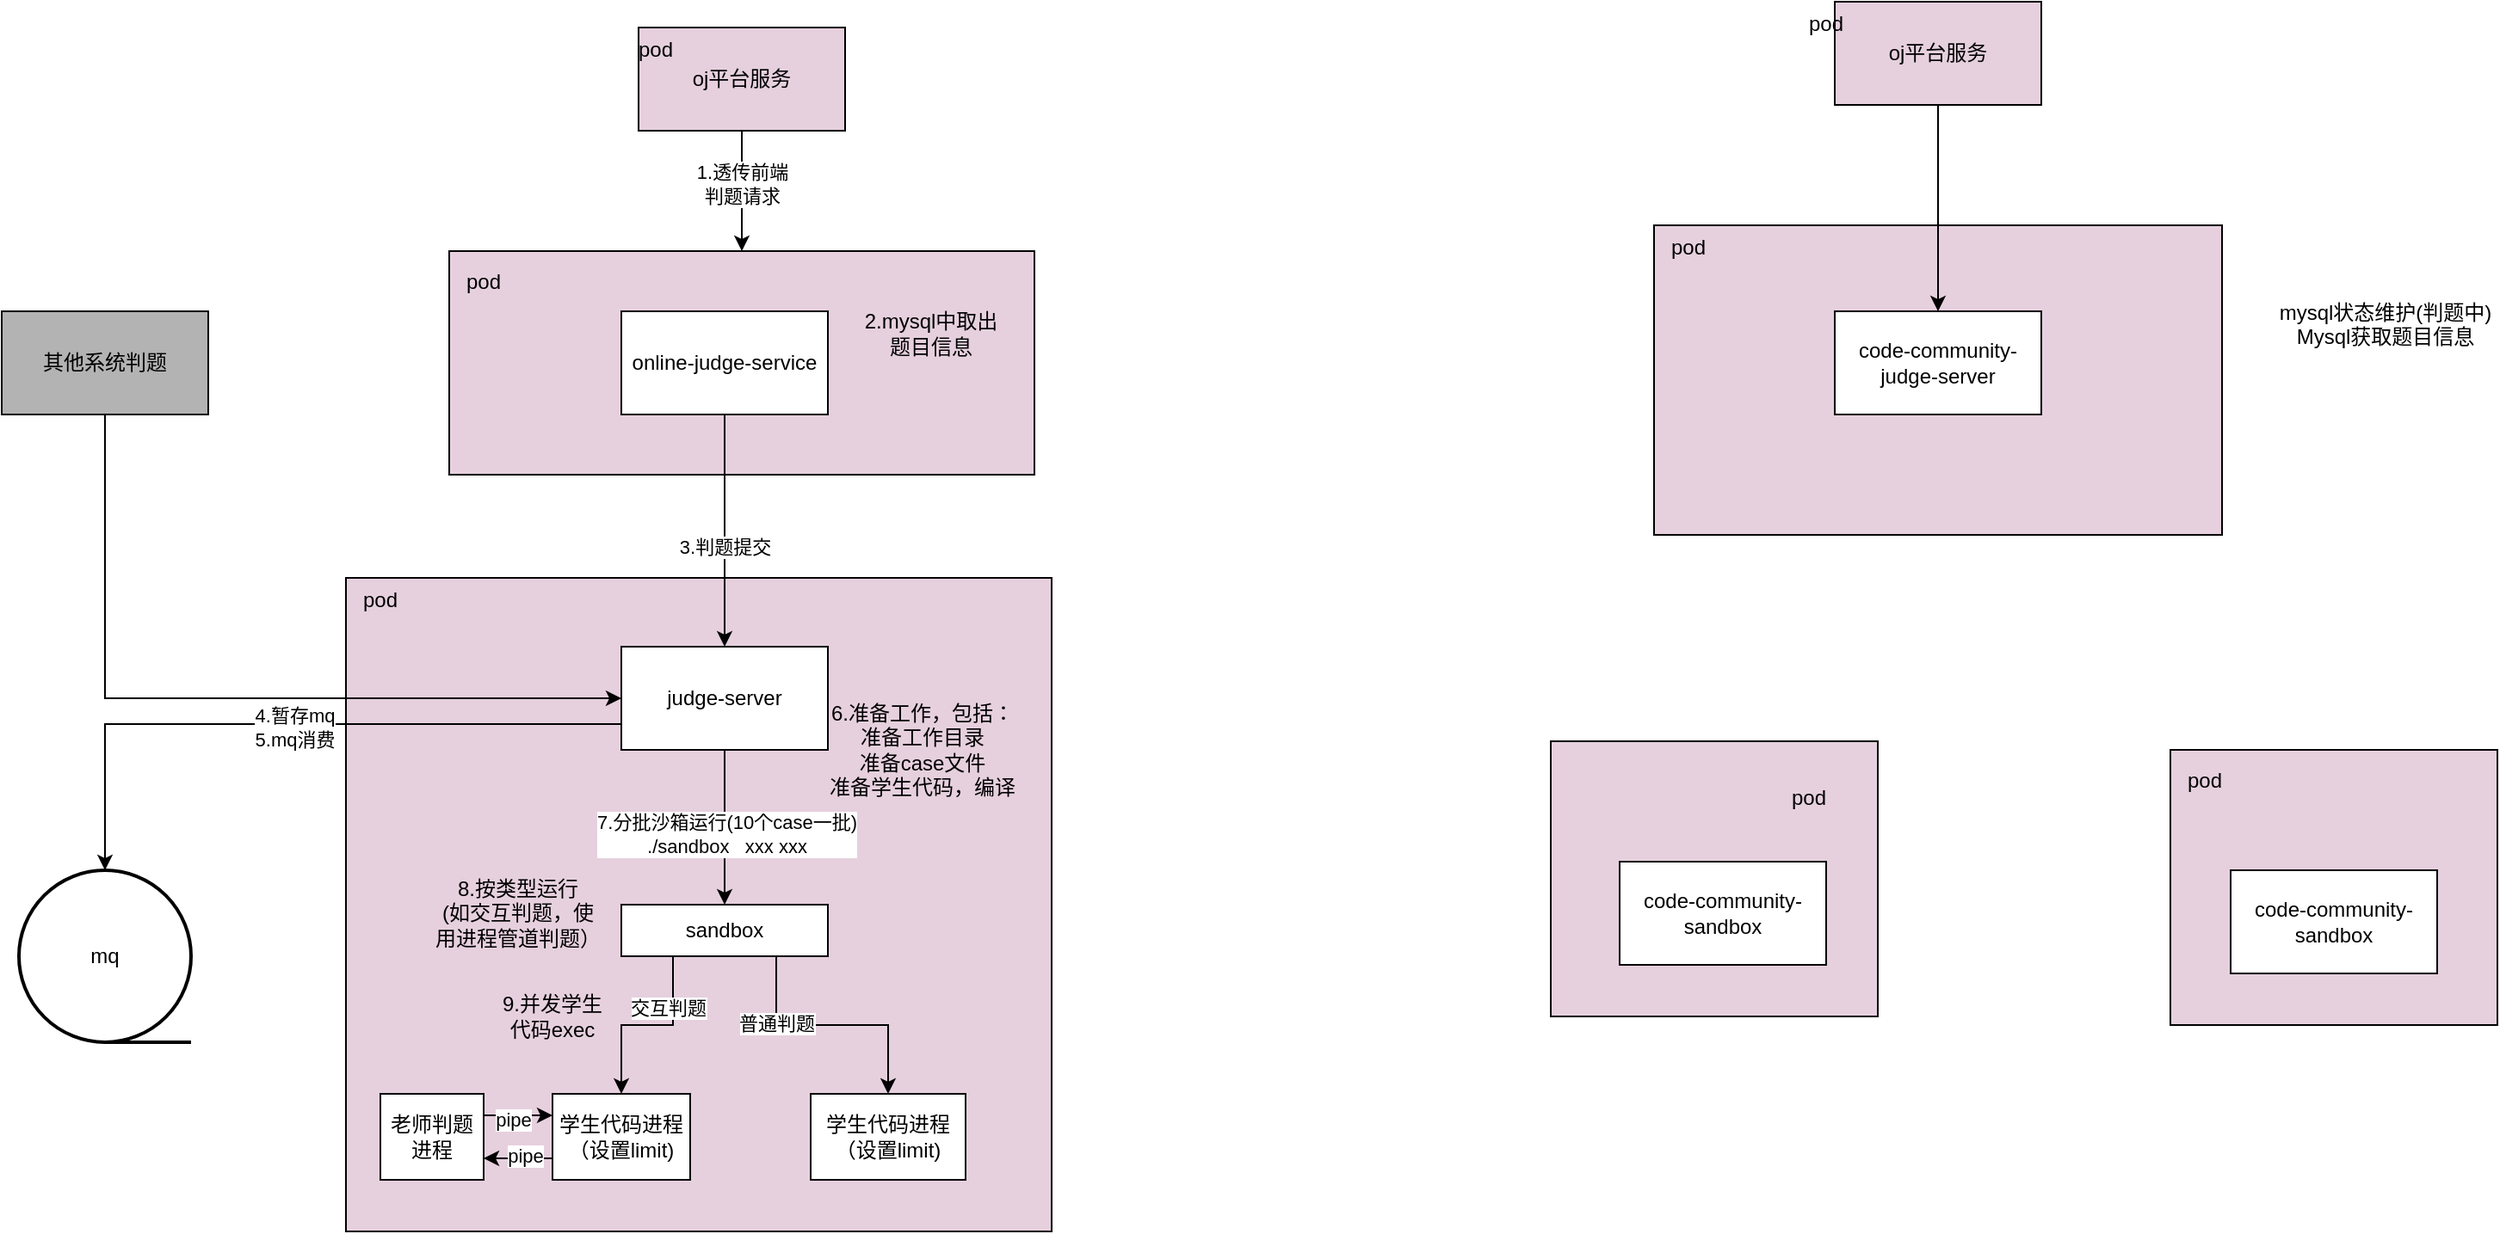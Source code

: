 <mxfile version="24.3.1" type="github">
  <diagram name="第 1 页" id="ph7zIPA-SbyUEbXHrGDs">
    <mxGraphModel dx="2261" dy="1925" grid="1" gridSize="10" guides="1" tooltips="1" connect="1" arrows="1" fold="1" page="1" pageScale="1" pageWidth="827" pageHeight="1169" math="0" shadow="0">
      <root>
        <mxCell id="0" />
        <mxCell id="1" parent="0" />
        <mxCell id="hhSf4fMwPi1ghBOSxOy3-2" value="" style="rounded=0;whiteSpace=wrap;html=1;fillColor=#E6D0DE;" parent="1" vertex="1">
          <mxGeometry x="-600" y="330" width="410" height="380" as="geometry" />
        </mxCell>
        <mxCell id="hhSf4fMwPi1ghBOSxOy3-21" style="edgeStyle=orthogonalEdgeStyle;rounded=0;orthogonalLoop=1;jettySize=auto;html=1;exitX=0.5;exitY=1;exitDx=0;exitDy=0;" parent="1" source="hhSf4fMwPi1ghBOSxOy3-4" target="hhSf4fMwPi1ghBOSxOy3-11" edge="1">
          <mxGeometry relative="1" as="geometry" />
        </mxCell>
        <mxCell id="hhSf4fMwPi1ghBOSxOy3-22" value="1.透传前端&lt;div&gt;判题请求&lt;/div&gt;" style="edgeLabel;html=1;align=center;verticalAlign=middle;resizable=0;points=[];" parent="hhSf4fMwPi1ghBOSxOy3-21" vertex="1" connectable="0">
          <mxGeometry x="-0.114" relative="1" as="geometry">
            <mxPoint as="offset" />
          </mxGeometry>
        </mxCell>
        <mxCell id="hhSf4fMwPi1ghBOSxOy3-4" value="oj平台服务" style="rounded=0;whiteSpace=wrap;html=1;fillColor=#E6D0DE;" parent="1" vertex="1">
          <mxGeometry x="-430" y="10" width="120" height="60" as="geometry" />
        </mxCell>
        <mxCell id="hhSf4fMwPi1ghBOSxOy3-20" style="edgeStyle=orthogonalEdgeStyle;rounded=0;orthogonalLoop=1;jettySize=auto;html=1;exitX=0;exitY=0.75;exitDx=0;exitDy=0;" parent="1" source="hhSf4fMwPi1ghBOSxOy3-5" target="hhSf4fMwPi1ghBOSxOy3-14" edge="1">
          <mxGeometry relative="1" as="geometry" />
        </mxCell>
        <mxCell id="Fku3SQELluCrlPt9KZ8x-2" value="4.暂存mq&lt;div&gt;5.mq消费&lt;/div&gt;" style="edgeLabel;html=1;align=center;verticalAlign=middle;resizable=0;points=[];" vertex="1" connectable="0" parent="hhSf4fMwPi1ghBOSxOy3-20">
          <mxGeometry x="-0.013" y="2" relative="1" as="geometry">
            <mxPoint as="offset" />
          </mxGeometry>
        </mxCell>
        <mxCell id="Fku3SQELluCrlPt9KZ8x-6" style="edgeStyle=orthogonalEdgeStyle;rounded=0;orthogonalLoop=1;jettySize=auto;html=1;exitX=0.5;exitY=1;exitDx=0;exitDy=0;entryX=0.5;entryY=0;entryDx=0;entryDy=0;" edge="1" parent="1" source="hhSf4fMwPi1ghBOSxOy3-5" target="hhSf4fMwPi1ghBOSxOy3-6">
          <mxGeometry relative="1" as="geometry" />
        </mxCell>
        <mxCell id="Fku3SQELluCrlPt9KZ8x-7" value="7.分批沙箱运行(10个case一批)&lt;div&gt;./sandbox&amp;nbsp; &amp;nbsp;xxx xxx&lt;/div&gt;" style="edgeLabel;html=1;align=center;verticalAlign=middle;resizable=0;points=[];" vertex="1" connectable="0" parent="Fku3SQELluCrlPt9KZ8x-6">
          <mxGeometry x="0.086" y="1" relative="1" as="geometry">
            <mxPoint as="offset" />
          </mxGeometry>
        </mxCell>
        <mxCell id="hhSf4fMwPi1ghBOSxOy3-5" value="judge-server" style="rounded=0;whiteSpace=wrap;html=1;" parent="1" vertex="1">
          <mxGeometry x="-440" y="370" width="120" height="60" as="geometry" />
        </mxCell>
        <mxCell id="Fku3SQELluCrlPt9KZ8x-9" style="edgeStyle=orthogonalEdgeStyle;rounded=0;orthogonalLoop=1;jettySize=auto;html=1;exitX=0.75;exitY=1;exitDx=0;exitDy=0;entryX=0.5;entryY=0;entryDx=0;entryDy=0;" edge="1" parent="1" source="hhSf4fMwPi1ghBOSxOy3-6" target="hhSf4fMwPi1ghBOSxOy3-8">
          <mxGeometry relative="1" as="geometry" />
        </mxCell>
        <mxCell id="Fku3SQELluCrlPt9KZ8x-19" value="普通判题" style="edgeLabel;html=1;align=center;verticalAlign=middle;resizable=0;points=[];" vertex="1" connectable="0" parent="Fku3SQELluCrlPt9KZ8x-9">
          <mxGeometry x="-0.451" y="1" relative="1" as="geometry">
            <mxPoint as="offset" />
          </mxGeometry>
        </mxCell>
        <mxCell id="Fku3SQELluCrlPt9KZ8x-10" style="edgeStyle=orthogonalEdgeStyle;rounded=0;orthogonalLoop=1;jettySize=auto;html=1;exitX=0.25;exitY=1;exitDx=0;exitDy=0;entryX=0.5;entryY=0;entryDx=0;entryDy=0;" edge="1" parent="1" source="hhSf4fMwPi1ghBOSxOy3-6" target="hhSf4fMwPi1ghBOSxOy3-7">
          <mxGeometry relative="1" as="geometry" />
        </mxCell>
        <mxCell id="Fku3SQELluCrlPt9KZ8x-18" value="交互判题" style="edgeLabel;html=1;align=center;verticalAlign=middle;resizable=0;points=[];" vertex="1" connectable="0" parent="Fku3SQELluCrlPt9KZ8x-10">
          <mxGeometry x="-0.467" y="-3" relative="1" as="geometry">
            <mxPoint as="offset" />
          </mxGeometry>
        </mxCell>
        <mxCell id="hhSf4fMwPi1ghBOSxOy3-6" value="sandbox" style="rounded=0;whiteSpace=wrap;html=1;" parent="1" vertex="1">
          <mxGeometry x="-440" y="520" width="120" height="30" as="geometry" />
        </mxCell>
        <mxCell id="Fku3SQELluCrlPt9KZ8x-15" style="edgeStyle=orthogonalEdgeStyle;rounded=0;orthogonalLoop=1;jettySize=auto;html=1;exitX=0;exitY=0.75;exitDx=0;exitDy=0;entryX=1;entryY=0.75;entryDx=0;entryDy=0;" edge="1" parent="1" source="hhSf4fMwPi1ghBOSxOy3-7" target="Fku3SQELluCrlPt9KZ8x-13">
          <mxGeometry relative="1" as="geometry" />
        </mxCell>
        <mxCell id="Fku3SQELluCrlPt9KZ8x-17" value="pipe" style="edgeLabel;html=1;align=center;verticalAlign=middle;resizable=0;points=[];" vertex="1" connectable="0" parent="Fku3SQELluCrlPt9KZ8x-15">
          <mxGeometry x="-0.2" y="-2" relative="1" as="geometry">
            <mxPoint as="offset" />
          </mxGeometry>
        </mxCell>
        <mxCell id="hhSf4fMwPi1ghBOSxOy3-7" value="学生代码进程&lt;div&gt;（设置limit)&lt;/div&gt;" style="rounded=0;whiteSpace=wrap;html=1;" parent="1" vertex="1">
          <mxGeometry x="-480" y="630" width="80" height="50" as="geometry" />
        </mxCell>
        <mxCell id="hhSf4fMwPi1ghBOSxOy3-8" value="学生代码进程&lt;div&gt;（设置limit)&lt;/div&gt;" style="rounded=0;whiteSpace=wrap;html=1;" parent="1" vertex="1">
          <mxGeometry x="-330" y="630" width="90" height="50" as="geometry" />
        </mxCell>
        <mxCell id="hhSf4fMwPi1ghBOSxOy3-17" style="edgeStyle=orthogonalEdgeStyle;rounded=0;orthogonalLoop=1;jettySize=auto;html=1;exitX=0.5;exitY=1;exitDx=0;exitDy=0;entryX=0;entryY=0.5;entryDx=0;entryDy=0;" parent="1" source="hhSf4fMwPi1ghBOSxOy3-10" target="hhSf4fMwPi1ghBOSxOy3-5" edge="1">
          <mxGeometry relative="1" as="geometry" />
        </mxCell>
        <mxCell id="hhSf4fMwPi1ghBOSxOy3-10" value="其他系统判题" style="rounded=0;whiteSpace=wrap;html=1;fillColor=#B3B3B3;" parent="1" vertex="1">
          <mxGeometry x="-800" y="175" width="120" height="60" as="geometry" />
        </mxCell>
        <mxCell id="hhSf4fMwPi1ghBOSxOy3-11" value="" style="rounded=0;whiteSpace=wrap;html=1;fillColor=#E6D0DE;" parent="1" vertex="1">
          <mxGeometry x="-540" y="140" width="340" height="130" as="geometry" />
        </mxCell>
        <mxCell id="hhSf4fMwPi1ghBOSxOy3-23" style="edgeStyle=orthogonalEdgeStyle;rounded=0;orthogonalLoop=1;jettySize=auto;html=1;exitX=0.5;exitY=1;exitDx=0;exitDy=0;" parent="1" source="hhSf4fMwPi1ghBOSxOy3-13" target="hhSf4fMwPi1ghBOSxOy3-5" edge="1">
          <mxGeometry relative="1" as="geometry" />
        </mxCell>
        <mxCell id="Fku3SQELluCrlPt9KZ8x-1" value="3.判题提交" style="edgeLabel;html=1;align=center;verticalAlign=middle;resizable=0;points=[];" vertex="1" connectable="0" parent="hhSf4fMwPi1ghBOSxOy3-23">
          <mxGeometry x="0.141" relative="1" as="geometry">
            <mxPoint as="offset" />
          </mxGeometry>
        </mxCell>
        <mxCell id="hhSf4fMwPi1ghBOSxOy3-13" value="online-judge-service" style="rounded=0;whiteSpace=wrap;html=1;" parent="1" vertex="1">
          <mxGeometry x="-440" y="175" width="120" height="60" as="geometry" />
        </mxCell>
        <mxCell id="hhSf4fMwPi1ghBOSxOy3-14" value="mq" style="strokeWidth=2;html=1;shape=mxgraph.flowchart.sequential_data;whiteSpace=wrap;" parent="1" vertex="1">
          <mxGeometry x="-790" y="500" width="100" height="100" as="geometry" />
        </mxCell>
        <mxCell id="hhSf4fMwPi1ghBOSxOy3-18" value="pod" style="text;html=1;align=center;verticalAlign=middle;whiteSpace=wrap;rounded=0;" parent="1" vertex="1">
          <mxGeometry x="-540" y="145" width="40" height="25" as="geometry" />
        </mxCell>
        <mxCell id="Fku3SQELluCrlPt9KZ8x-3" value="2.mysql中取出题目信息" style="text;html=1;align=center;verticalAlign=middle;whiteSpace=wrap;rounded=0;" vertex="1" parent="1">
          <mxGeometry x="-300" y="175" width="80" height="25" as="geometry" />
        </mxCell>
        <mxCell id="Fku3SQELluCrlPt9KZ8x-5" value="&lt;div&gt;6.准备工作，包括：&lt;/div&gt;准备工作目录&lt;div&gt;准备case文件&lt;/div&gt;&lt;div&gt;准备学生代码，编译&lt;/div&gt;" style="text;html=1;align=center;verticalAlign=middle;whiteSpace=wrap;rounded=0;" vertex="1" parent="1">
          <mxGeometry x="-320" y="400" width="110" height="60" as="geometry" />
        </mxCell>
        <mxCell id="Fku3SQELluCrlPt9KZ8x-11" value="9.并发学生代码exec" style="text;html=1;align=center;verticalAlign=middle;whiteSpace=wrap;rounded=0;" vertex="1" parent="1">
          <mxGeometry x="-510" y="570" width="60" height="30" as="geometry" />
        </mxCell>
        <mxCell id="Fku3SQELluCrlPt9KZ8x-12" value="8.按类型运行&lt;br&gt;(如交互判题，使用进程管道判题）" style="text;html=1;align=center;verticalAlign=middle;whiteSpace=wrap;rounded=0;" vertex="1" parent="1">
          <mxGeometry x="-550" y="510" width="100" height="30" as="geometry" />
        </mxCell>
        <mxCell id="Fku3SQELluCrlPt9KZ8x-14" style="edgeStyle=orthogonalEdgeStyle;rounded=0;orthogonalLoop=1;jettySize=auto;html=1;exitX=1;exitY=0.25;exitDx=0;exitDy=0;entryX=0;entryY=0.25;entryDx=0;entryDy=0;" edge="1" parent="1" source="Fku3SQELluCrlPt9KZ8x-13" target="hhSf4fMwPi1ghBOSxOy3-7">
          <mxGeometry relative="1" as="geometry" />
        </mxCell>
        <mxCell id="Fku3SQELluCrlPt9KZ8x-16" value="pipe" style="edgeLabel;html=1;align=center;verticalAlign=middle;resizable=0;points=[];" vertex="1" connectable="0" parent="Fku3SQELluCrlPt9KZ8x-14">
          <mxGeometry x="-0.15" y="-1" relative="1" as="geometry">
            <mxPoint y="1" as="offset" />
          </mxGeometry>
        </mxCell>
        <mxCell id="Fku3SQELluCrlPt9KZ8x-13" value="老师判题进程" style="rounded=0;whiteSpace=wrap;html=1;" vertex="1" parent="1">
          <mxGeometry x="-580" y="630" width="60" height="50" as="geometry" />
        </mxCell>
        <mxCell id="Fku3SQELluCrlPt9KZ8x-20" value="pod" style="text;html=1;align=center;verticalAlign=middle;whiteSpace=wrap;rounded=0;" vertex="1" parent="1">
          <mxGeometry x="-440" y="10" width="40" height="25" as="geometry" />
        </mxCell>
        <mxCell id="Fku3SQELluCrlPt9KZ8x-21" value="oj平台服务" style="rounded=0;whiteSpace=wrap;html=1;fillColor=#E6D0DE;" vertex="1" parent="1">
          <mxGeometry x="265" y="-5" width="120" height="60" as="geometry" />
        </mxCell>
        <mxCell id="Fku3SQELluCrlPt9KZ8x-22" value="" style="rounded=0;whiteSpace=wrap;html=1;fillColor=#E6D0DE;" vertex="1" parent="1">
          <mxGeometry x="160" y="125" width="330" height="180" as="geometry" />
        </mxCell>
        <mxCell id="Fku3SQELluCrlPt9KZ8x-36" style="edgeStyle=orthogonalEdgeStyle;rounded=0;orthogonalLoop=1;jettySize=auto;html=1;exitX=0.5;exitY=1;exitDx=0;exitDy=0;" edge="1" parent="1" source="Fku3SQELluCrlPt9KZ8x-21" target="Fku3SQELluCrlPt9KZ8x-23">
          <mxGeometry relative="1" as="geometry" />
        </mxCell>
        <mxCell id="Fku3SQELluCrlPt9KZ8x-23" value="code-community-judge-server" style="rounded=0;whiteSpace=wrap;html=1;" vertex="1" parent="1">
          <mxGeometry x="265" y="175" width="120" height="60" as="geometry" />
        </mxCell>
        <mxCell id="Fku3SQELluCrlPt9KZ8x-24" value="" style="rounded=0;whiteSpace=wrap;html=1;fillColor=#E6D0DE;" vertex="1" parent="1">
          <mxGeometry x="100" y="425" width="190" height="160" as="geometry" />
        </mxCell>
        <mxCell id="Fku3SQELluCrlPt9KZ8x-27" value="code-community-sandbox" style="rounded=0;whiteSpace=wrap;html=1;" vertex="1" parent="1">
          <mxGeometry x="140" y="495" width="120" height="60" as="geometry" />
        </mxCell>
        <mxCell id="Fku3SQELluCrlPt9KZ8x-30" value="pod" style="text;html=1;align=center;verticalAlign=middle;whiteSpace=wrap;rounded=0;" vertex="1" parent="1">
          <mxGeometry x="160" y="125" width="40" height="25" as="geometry" />
        </mxCell>
        <mxCell id="Fku3SQELluCrlPt9KZ8x-31" value="pod" style="text;html=1;align=center;verticalAlign=middle;whiteSpace=wrap;rounded=0;" vertex="1" parent="1">
          <mxGeometry x="240" y="-5" width="40" height="25" as="geometry" />
        </mxCell>
        <mxCell id="Fku3SQELluCrlPt9KZ8x-32" value="pod" style="text;html=1;align=center;verticalAlign=middle;whiteSpace=wrap;rounded=0;" vertex="1" parent="1">
          <mxGeometry x="230" y="445" width="40" height="25" as="geometry" />
        </mxCell>
        <mxCell id="Fku3SQELluCrlPt9KZ8x-33" value="pod" style="text;html=1;align=center;verticalAlign=middle;whiteSpace=wrap;rounded=0;" vertex="1" parent="1">
          <mxGeometry x="-600" y="330" width="40" height="25" as="geometry" />
        </mxCell>
        <mxCell id="Fku3SQELluCrlPt9KZ8x-34" value="mysql状态维护(判题中)&lt;div&gt;&lt;div&gt;Mysql获取题目信息&lt;br&gt;&lt;div&gt;&lt;br&gt;&lt;/div&gt;&lt;/div&gt;&lt;/div&gt;" style="text;html=1;align=center;verticalAlign=middle;whiteSpace=wrap;rounded=0;" vertex="1" parent="1">
          <mxGeometry x="520" y="165" width="130" height="50" as="geometry" />
        </mxCell>
        <mxCell id="Fku3SQELluCrlPt9KZ8x-37" value="" style="rounded=0;whiteSpace=wrap;html=1;fillColor=#E6D0DE;" vertex="1" parent="1">
          <mxGeometry x="460" y="430" width="190" height="160" as="geometry" />
        </mxCell>
        <mxCell id="Fku3SQELluCrlPt9KZ8x-38" value="code-community-sandbox" style="rounded=0;whiteSpace=wrap;html=1;" vertex="1" parent="1">
          <mxGeometry x="495" y="500" width="120" height="60" as="geometry" />
        </mxCell>
        <mxCell id="Fku3SQELluCrlPt9KZ8x-39" value="pod" style="text;html=1;align=center;verticalAlign=middle;whiteSpace=wrap;rounded=0;" vertex="1" parent="1">
          <mxGeometry x="460" y="435" width="40" height="25" as="geometry" />
        </mxCell>
      </root>
    </mxGraphModel>
  </diagram>
</mxfile>
